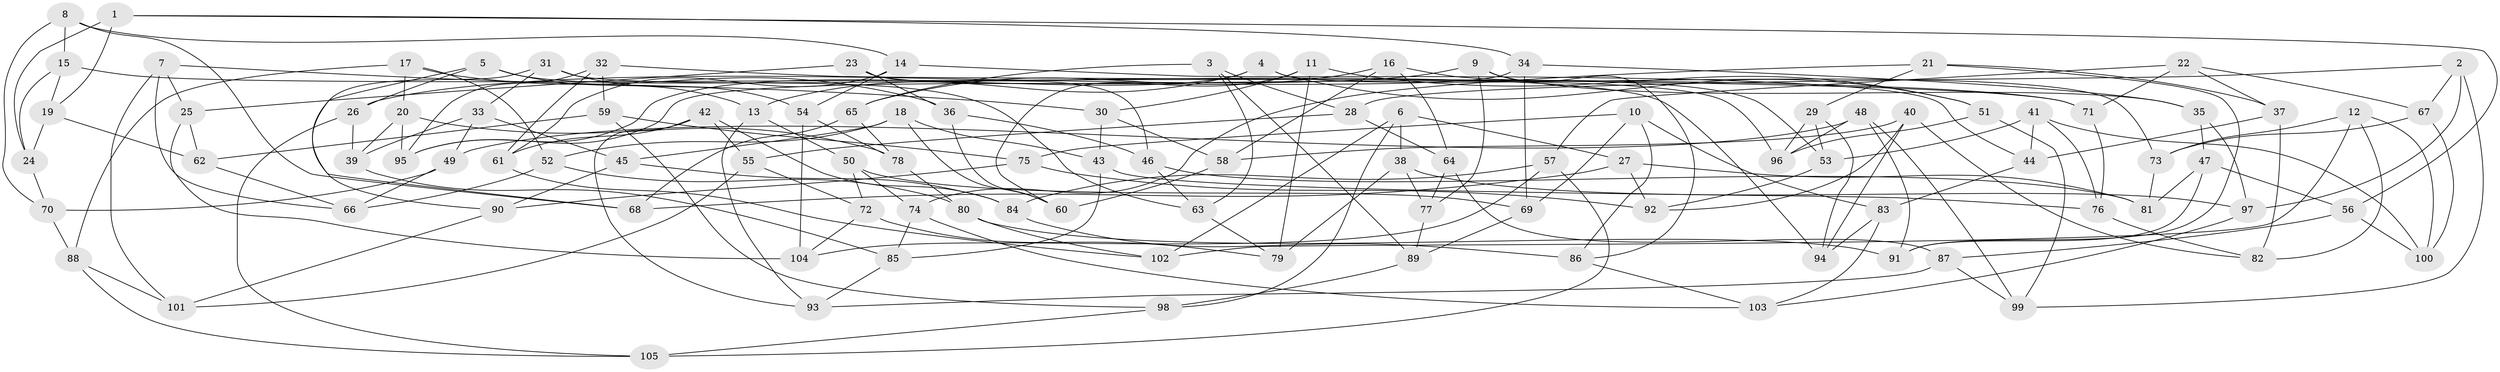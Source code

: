 // coarse degree distribution, {5: 0.06451612903225806, 6: 0.6290322580645161, 4: 0.27419354838709675, 3: 0.03225806451612903}
// Generated by graph-tools (version 1.1) at 2025/52/02/27/25 19:52:28]
// undirected, 105 vertices, 210 edges
graph export_dot {
graph [start="1"]
  node [color=gray90,style=filled];
  1;
  2;
  3;
  4;
  5;
  6;
  7;
  8;
  9;
  10;
  11;
  12;
  13;
  14;
  15;
  16;
  17;
  18;
  19;
  20;
  21;
  22;
  23;
  24;
  25;
  26;
  27;
  28;
  29;
  30;
  31;
  32;
  33;
  34;
  35;
  36;
  37;
  38;
  39;
  40;
  41;
  42;
  43;
  44;
  45;
  46;
  47;
  48;
  49;
  50;
  51;
  52;
  53;
  54;
  55;
  56;
  57;
  58;
  59;
  60;
  61;
  62;
  63;
  64;
  65;
  66;
  67;
  68;
  69;
  70;
  71;
  72;
  73;
  74;
  75;
  76;
  77;
  78;
  79;
  80;
  81;
  82;
  83;
  84;
  85;
  86;
  87;
  88;
  89;
  90;
  91;
  92;
  93;
  94;
  95;
  96;
  97;
  98;
  99;
  100;
  101;
  102;
  103;
  104;
  105;
  1 -- 56;
  1 -- 34;
  1 -- 24;
  1 -- 19;
  2 -- 28;
  2 -- 99;
  2 -- 67;
  2 -- 97;
  3 -- 63;
  3 -- 65;
  3 -- 28;
  3 -- 89;
  4 -- 13;
  4 -- 51;
  4 -- 73;
  4 -- 95;
  5 -- 68;
  5 -- 63;
  5 -- 26;
  5 -- 13;
  6 -- 38;
  6 -- 98;
  6 -- 102;
  6 -- 27;
  7 -- 30;
  7 -- 66;
  7 -- 101;
  7 -- 25;
  8 -- 15;
  8 -- 70;
  8 -- 68;
  8 -- 14;
  9 -- 26;
  9 -- 86;
  9 -- 35;
  9 -- 77;
  10 -- 75;
  10 -- 83;
  10 -- 69;
  10 -- 86;
  11 -- 51;
  11 -- 79;
  11 -- 60;
  11 -- 30;
  12 -- 100;
  12 -- 82;
  12 -- 73;
  12 -- 102;
  13 -- 93;
  13 -- 50;
  14 -- 44;
  14 -- 54;
  14 -- 61;
  15 -- 71;
  15 -- 24;
  15 -- 19;
  16 -- 65;
  16 -- 64;
  16 -- 53;
  16 -- 58;
  17 -- 20;
  17 -- 88;
  17 -- 52;
  17 -- 36;
  18 -- 52;
  18 -- 43;
  18 -- 60;
  18 -- 45;
  19 -- 62;
  19 -- 24;
  20 -- 39;
  20 -- 78;
  20 -- 95;
  21 -- 29;
  21 -- 74;
  21 -- 91;
  21 -- 37;
  22 -- 57;
  22 -- 67;
  22 -- 71;
  22 -- 37;
  23 -- 36;
  23 -- 25;
  23 -- 96;
  23 -- 46;
  24 -- 70;
  25 -- 62;
  25 -- 104;
  26 -- 105;
  26 -- 39;
  27 -- 68;
  27 -- 92;
  27 -- 81;
  28 -- 64;
  28 -- 55;
  29 -- 96;
  29 -- 53;
  29 -- 94;
  30 -- 43;
  30 -- 58;
  31 -- 33;
  31 -- 94;
  31 -- 54;
  31 -- 90;
  32 -- 95;
  32 -- 59;
  32 -- 71;
  32 -- 61;
  33 -- 49;
  33 -- 39;
  33 -- 45;
  34 -- 69;
  34 -- 95;
  34 -- 35;
  35 -- 47;
  35 -- 97;
  36 -- 46;
  36 -- 60;
  37 -- 82;
  37 -- 44;
  38 -- 79;
  38 -- 77;
  38 -- 97;
  39 -- 85;
  40 -- 94;
  40 -- 58;
  40 -- 82;
  40 -- 92;
  41 -- 44;
  41 -- 53;
  41 -- 100;
  41 -- 76;
  42 -- 55;
  42 -- 93;
  42 -- 61;
  42 -- 84;
  43 -- 76;
  43 -- 85;
  44 -- 83;
  45 -- 90;
  45 -- 84;
  46 -- 63;
  46 -- 81;
  47 -- 81;
  47 -- 91;
  47 -- 56;
  48 -- 99;
  48 -- 49;
  48 -- 96;
  48 -- 91;
  49 -- 70;
  49 -- 66;
  50 -- 72;
  50 -- 69;
  50 -- 74;
  51 -- 99;
  51 -- 96;
  52 -- 66;
  52 -- 80;
  53 -- 92;
  54 -- 78;
  54 -- 104;
  55 -- 101;
  55 -- 72;
  56 -- 87;
  56 -- 100;
  57 -- 84;
  57 -- 104;
  57 -- 105;
  58 -- 60;
  59 -- 62;
  59 -- 98;
  59 -- 75;
  61 -- 102;
  62 -- 66;
  63 -- 79;
  64 -- 87;
  64 -- 77;
  65 -- 78;
  65 -- 68;
  67 -- 73;
  67 -- 100;
  69 -- 89;
  70 -- 88;
  71 -- 76;
  72 -- 79;
  72 -- 104;
  73 -- 81;
  74 -- 103;
  74 -- 85;
  75 -- 90;
  75 -- 92;
  76 -- 82;
  77 -- 89;
  78 -- 80;
  80 -- 91;
  80 -- 102;
  83 -- 94;
  83 -- 103;
  84 -- 86;
  85 -- 93;
  86 -- 103;
  87 -- 99;
  87 -- 93;
  88 -- 101;
  88 -- 105;
  89 -- 98;
  90 -- 101;
  97 -- 103;
  98 -- 105;
}
